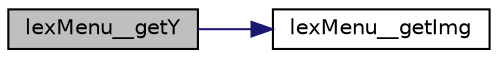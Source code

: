digraph G
{
  edge [fontname="Helvetica",fontsize="10",labelfontname="Helvetica",labelfontsize="10"];
  node [fontname="Helvetica",fontsize="10",shape=record];
  rankdir=LR;
  Node1 [label="lexMenu__getY",height=0.2,width=0.4,color="black", fillcolor="grey75", style="filled" fontcolor="black"];
  Node1 -> Node2 [color="midnightblue",fontsize="10",style="solid",fontname="Helvetica"];
  Node2 [label="lexMenu__getImg",height=0.2,width=0.4,color="black", fillcolor="white", style="filled",URL="$lexmenu_8c.html#aefd6a3c6ff8105f0d0441bac37a03578"];
}
